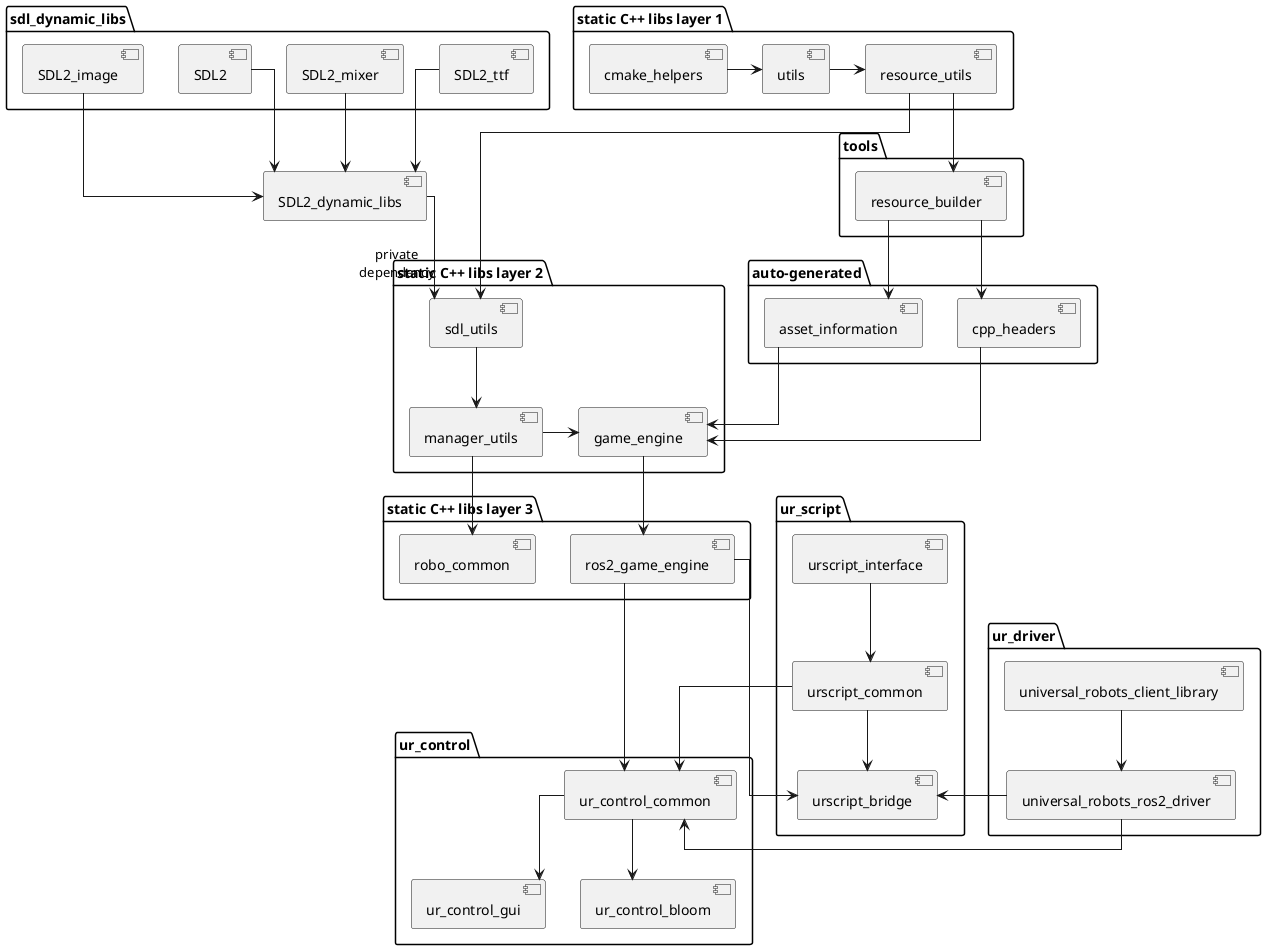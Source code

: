 @startuml

skinparam linetype polyline
skinparam linetype ortho

package "static C++ libs layer 1" {
  [cmake_helpers]
  [utils]
  [resource_utils]
}

package "static C++ libs layer 2" {
  [sdl_utils]
  [manager_utils]
  [game_engine]
}

package "static C++ libs layer 3" {
  [ros2_game_engine]
  [robo_common]
}

package "tools" {
  [resource_builder]
}

package "auto-generated" {
  [cpp_headers]
  [asset_information]
}

package "sdl_dynamic_libs" {
  [SDL2]
  [SDL2_image]
  [SDL2_ttf]
  [SDL2_mixer]
}

[SDL2_dynamic_libs]

package "ur_driver" {
  [universal_robots_client_library]
  [universal_robots_ros2_driver]
}

package "ur_script" {
  [urscript_interface]
  [urscript_common]
  [urscript_bridge]
}

package "ur_control" {
  [ur_control_common]
  [ur_control_gui]
  [ur_control_bloom]
}

' START libs & tools
cmake_helpers -> utils
utils -> resource_utils
resource_utils -u--> sdl_utils
sdl_utils -d-> manager_utils
manager_utils -> game_engine
game_engine -> ros2_game_engine

resource_utils --> resource_builder
resource_builder --> asset_information
resource_builder --> cpp_headers
asset_information --> game_engine
cpp_headers --> game_engine

SDL2 --> SDL2_dynamic_libs
SDL2_image --> SDL2_dynamic_libs
SDL2_ttf --> SDL2_dynamic_libs
SDL2_mixer --> SDL2_dynamic_libs

SDL2_dynamic_libs --> sdl_utils : private\ndependency
' END libs & tools

manager_utils --> robo_common

' START UR Driver
universal_robots_client_library --> universal_robots_ros2_driver
universal_robots_ros2_driver -d--> urscript_bridge
universal_robots_ros2_driver -l--> ur_control_common
' END UR Driver

' START URScript
urscript_interface --> urscript_common
urscript_common --> urscript_bridge
urscript_common --> ur_control_common

ros2_game_engine -d--> urscript_bridge
' END UR URScript

' START UR Control
ros2_game_engine -d--> ur_control_common

ur_control_common --> ur_control_gui
ur_control_common --> ur_control_bloom
' END UR Control

@enduml